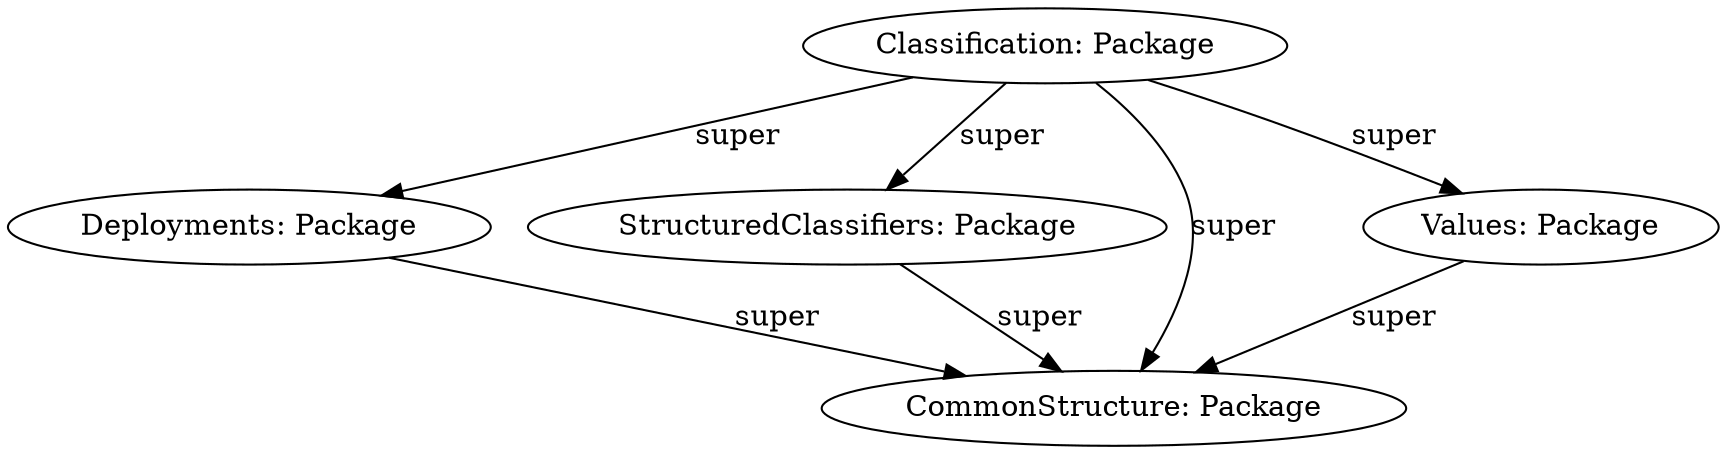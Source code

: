 digraph{
{style = filled
shape = box
}
"ID420c9959" [label= "Deployments: Package" style=solid fillcolor = white]
"ID3bb186b" [label= "Classification: Package" style=solid fillcolor = white]
"ID32f2de5c" [label= "StructuredClassifiers: Package" style=solid fillcolor = white]
"ID4a2bc71f" [label= "CommonStructure: Package" style=solid fillcolor = white]
"ID18c432ed" [label= "Values: Package" style=solid fillcolor = white]
ID420c9959 -> ID4a2bc71f [label = "super" style = solid color = black ]
ID18c432ed -> ID4a2bc71f [label = "super" style = solid color = black ]
ID32f2de5c -> ID4a2bc71f [label = "super" style = solid color = black ]
ID3bb186b -> ID4a2bc71f [label = "super" style = solid color = black ]
ID3bb186b -> ID32f2de5c [label = "super" style = solid color = black ]
ID3bb186b -> ID18c432ed [label = "super" style = solid color = black ]
ID3bb186b -> ID420c9959 [label = "super" style = solid color = black ]
}